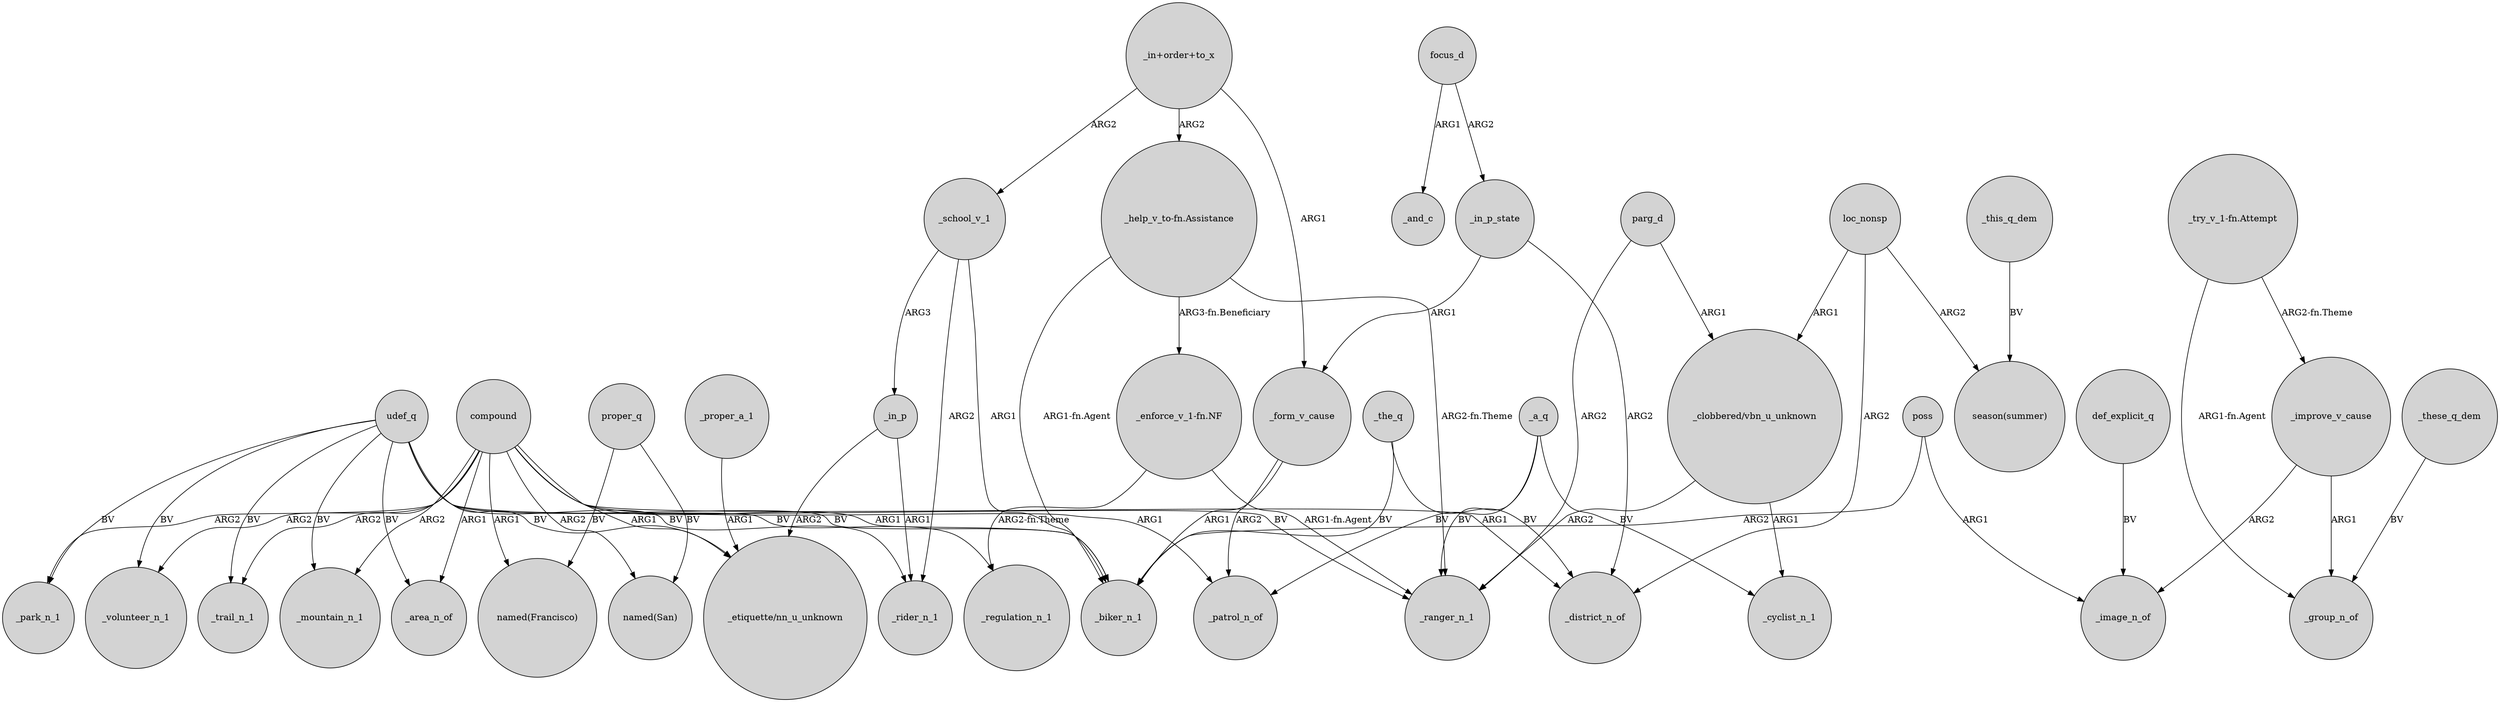 digraph {
	node [shape=circle style=filled]
	_school_v_1 -> _rider_n_1 [label=ARG2]
	udef_q -> _park_n_1 [label=BV]
	compound -> _mountain_n_1 [label=ARG2]
	_form_v_cause -> _biker_n_1 [label=ARG1]
	compound -> _biker_n_1 [label=ARG1]
	_this_q_dem -> "season(summer)" [label=BV]
	_school_v_1 -> _biker_n_1 [label=ARG1]
	proper_q -> "named(Francisco)" [label=BV]
	compound -> "named(San)" [label=ARG2]
	"_enforce_v_1-fn.NF" -> _regulation_n_1 [label="ARG2-fn.Theme"]
	poss -> _image_n_of [label=ARG1]
	_a_q -> _ranger_n_1 [label=BV]
	loc_nonsp -> "_clobbered/vbn_u_unknown" [label=ARG1]
	_the_q -> _biker_n_1 [label=BV]
	compound -> _trail_n_1 [label=ARG2]
	focus_d -> _in_p_state [label=ARG2]
	_a_q -> _patrol_n_of [label=BV]
	_form_v_cause -> _patrol_n_of [label=ARG2]
	_in_p_state -> _form_v_cause [label=ARG1]
	_improve_v_cause -> _group_n_of [label=ARG1]
	_in_p -> "_etiquette/nn_u_unknown" [label=ARG2]
	"_clobbered/vbn_u_unknown" -> _cyclist_n_1 [label=ARG1]
	compound -> "_etiquette/nn_u_unknown" [label=ARG1]
	_the_q -> _district_n_of [label=BV]
	udef_q -> _biker_n_1 [label=BV]
	compound -> _park_n_1 [label=ARG2]
	compound -> _patrol_n_of [label=ARG1]
	poss -> _biker_n_1 [label=ARG2]
	parg_d -> _ranger_n_1 [label=ARG2]
	"_enforce_v_1-fn.NF" -> _ranger_n_1 [label="ARG1-fn.Agent"]
	_school_v_1 -> _in_p [label=ARG3]
	_improve_v_cause -> _image_n_of [label=ARG2]
	_in_p -> _rider_n_1 [label=ARG1]
	"_help_v_to-fn.Assistance" -> "_enforce_v_1-fn.NF" [label="ARG3-fn.Beneficiary"]
	"_help_v_to-fn.Assistance" -> _biker_n_1 [label="ARG1-fn.Agent"]
	"_try_v_1-fn.Attempt" -> _improve_v_cause [label="ARG2-fn.Theme"]
	_in_p_state -> _district_n_of [label=ARG2]
	udef_q -> _ranger_n_1 [label=BV]
	compound -> _volunteer_n_1 [label=ARG2]
	_these_q_dem -> _group_n_of [label=BV]
	focus_d -> _and_c [label=ARG1]
	compound -> "named(Francisco)" [label=ARG1]
	parg_d -> "_clobbered/vbn_u_unknown" [label=ARG1]
	udef_q -> _volunteer_n_1 [label=BV]
	_a_q -> _cyclist_n_1 [label=BV]
	udef_q -> _trail_n_1 [label=BV]
	loc_nonsp -> "season(summer)" [label=ARG2]
	"_in+order+to_x" -> _school_v_1 [label=ARG2]
	"_try_v_1-fn.Attempt" -> _group_n_of [label="ARG1-fn.Agent"]
	"_in+order+to_x" -> "_help_v_to-fn.Assistance" [label=ARG2]
	"_in+order+to_x" -> _form_v_cause [label=ARG1]
	udef_q -> _mountain_n_1 [label=BV]
	proper_q -> "named(San)" [label=BV]
	loc_nonsp -> _district_n_of [label=ARG2]
	compound -> _district_n_of [label=ARG1]
	udef_q -> _regulation_n_1 [label=BV]
	udef_q -> "_etiquette/nn_u_unknown" [label=BV]
	"_clobbered/vbn_u_unknown" -> _ranger_n_1 [label=ARG2]
	udef_q -> _area_n_of [label=BV]
	compound -> _area_n_of [label=ARG1]
	"_help_v_to-fn.Assistance" -> _ranger_n_1 [label="ARG2-fn.Theme"]
	udef_q -> _rider_n_1 [label=BV]
	def_explicit_q -> _image_n_of [label=BV]
	_proper_a_1 -> "_etiquette/nn_u_unknown" [label=ARG1]
}
